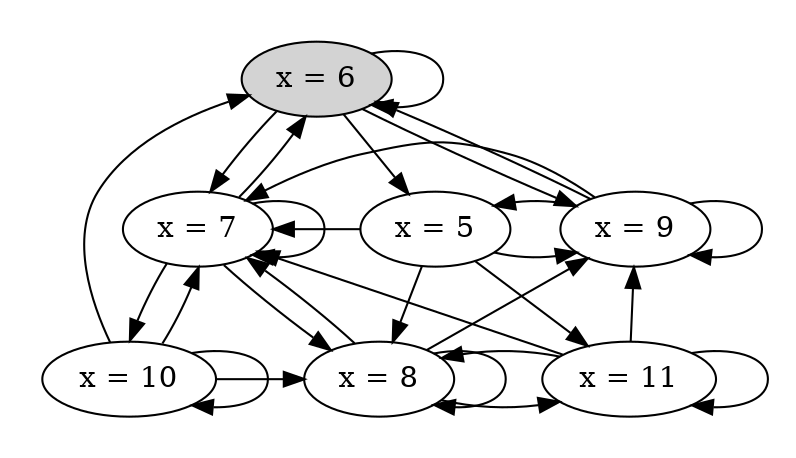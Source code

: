 strict digraph DiskGraph {
nodesep=0.35;
subgraph cluster_graph {
color="white";
6329252015968950060 [label="x = 6",style = filled]
6329252015968950060 -> 4923445692854152869 [label="",color="black",fontcolor="black"];
4923445692854152869 [label="x = 5"];
6329252015968950060 -> 6329252015968950060 [label="",color="black",fontcolor="black"];
6329252015968950060 -> -8178219181039606634 [label="",color="black",fontcolor="black"];
-8178219181039606634 [label="x = 7"];
6329252015968950060 -> 740240026893633665 [label="",color="black",fontcolor="black"];
740240026893633665 [label="x = 9"];
4923445692854152869 -> -8178219181039606634 [label="",color="black",fontcolor="black"];
4923445692854152869 -> -3237250641632068805 [label="",color="black",fontcolor="black"];
-3237250641632068805 [label="x = 8"];
4923445692854152869 -> 740240026893633665 [label="",color="black",fontcolor="black"];
4923445692854152869 -> -4569065269629828430 [label="",color="black",fontcolor="black"];
-4569065269629828430 [label="x = 11"];
-8178219181039606634 -> 6329252015968950060 [label="",color="black",fontcolor="black"];
-8178219181039606634 -> -8178219181039606634 [label="",color="black",fontcolor="black"];
-8178219181039606634 -> -3237250641632068805 [label="",color="black",fontcolor="black"];
-8178219181039606634 -> 1855569396714172680 [label="",color="black",fontcolor="black"];
1855569396714172680 [label="x = 10"];
740240026893633665 -> 4923445692854152869 [label="",color="black",fontcolor="black"];
740240026893633665 -> 6329252015968950060 [label="",color="black",fontcolor="black"];
740240026893633665 -> -8178219181039606634 [label="",color="black",fontcolor="black"];
740240026893633665 -> 740240026893633665 [label="",color="black",fontcolor="black"];
-3237250641632068805 -> -8178219181039606634 [label="",color="black",fontcolor="black"];
-3237250641632068805 -> -3237250641632068805 [label="",color="black",fontcolor="black"];
-3237250641632068805 -> 740240026893633665 [label="",color="black",fontcolor="black"];
-3237250641632068805 -> -4569065269629828430 [label="",color="black",fontcolor="black"];
-4569065269629828430 -> -8178219181039606634 [label="",color="black",fontcolor="black"];
-4569065269629828430 -> -3237250641632068805 [label="",color="black",fontcolor="black"];
-4569065269629828430 -> 740240026893633665 [label="",color="black",fontcolor="black"];
-4569065269629828430 -> -4569065269629828430 [label="",color="black",fontcolor="black"];
1855569396714172680 -> 6329252015968950060 [label="",color="black",fontcolor="black"];
1855569396714172680 -> -8178219181039606634 [label="",color="black",fontcolor="black"];
1855569396714172680 -> -3237250641632068805 [label="",color="black",fontcolor="black"];
1855569396714172680 -> 1855569396714172680 [label="",color="black",fontcolor="black"];
{rank = same; 6329252015968950060;}
{rank = same; 740240026893633665;-8178219181039606634;4923445692854152869;}
{rank = same; -3237250641632068805;1855569396714172680;-4569065269629828430;}
}
}